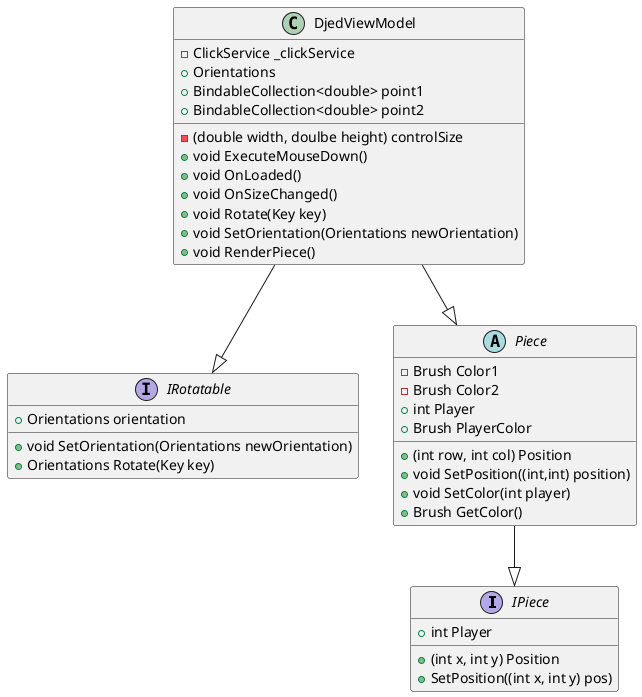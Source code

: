 @startuml PieceDiagram

Interface IPiece
{
    + int Player
    + (int x, int y) Position
    + SetPosition((int x, int y) pos)
}

Interface IRotatable
{
    + Orientations orientation
    + void SetOrientation(Orientations newOrientation)
    + Orientations Rotate(Key key)
}

abstract class Piece
{
    - Brush Color1
    - Brush Color2
    + int Player
    + (int row, int col) Position
    + Brush PlayerColor
    + void SetPosition((int,int) position)
    + void SetColor(int player)
    + Brush GetColor()
}

class DjedViewModel
{
    - (double width, doulbe height) controlSize
    - ClickService _clickService
    + Orientations
    + BindableCollection<double> point1
    + BindableCollection<double> point2
    + void ExecuteMouseDown()
    + void OnLoaded()
    + void OnSizeChanged()
    + void Rotate(Key key)
    + void SetOrientation(Orientations newOrientation)
    + void RenderPiece()
}

Piece --|> IPiece
DjedViewModel --|> Piece
DjedViewModel --|> IRotatable

@enduml